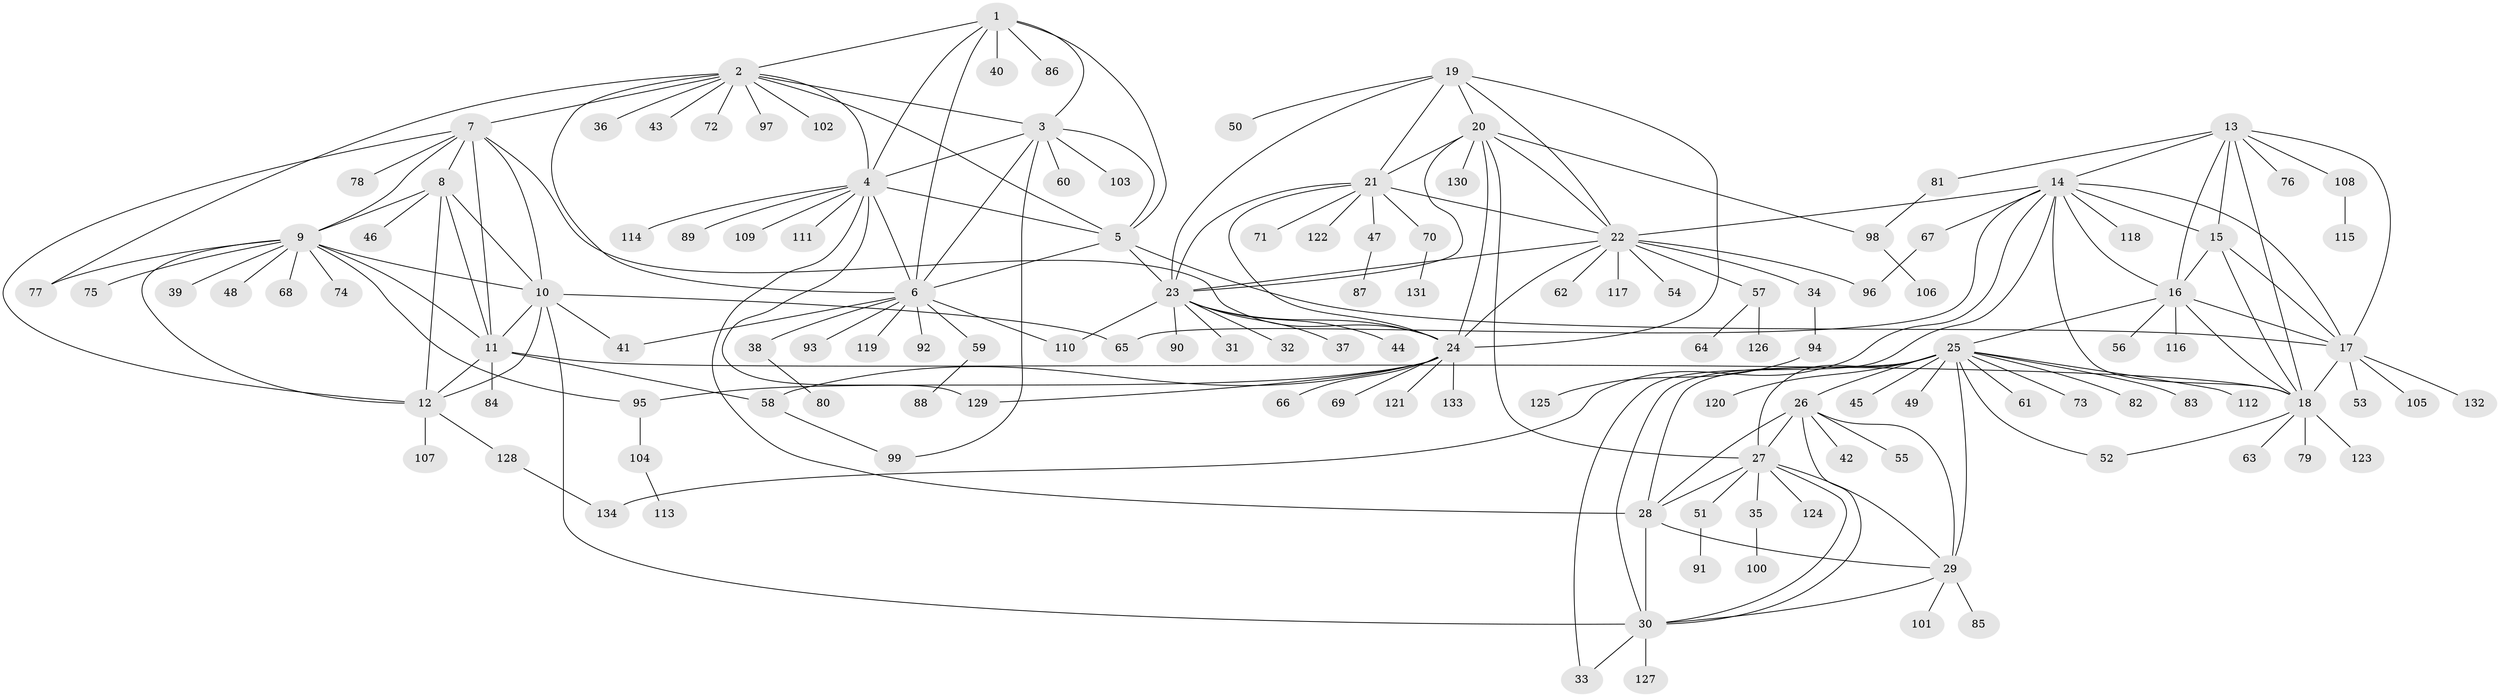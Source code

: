 // Generated by graph-tools (version 1.1) at 2025/16/03/09/25 04:16:07]
// undirected, 134 vertices, 202 edges
graph export_dot {
graph [start="1"]
  node [color=gray90,style=filled];
  1;
  2;
  3;
  4;
  5;
  6;
  7;
  8;
  9;
  10;
  11;
  12;
  13;
  14;
  15;
  16;
  17;
  18;
  19;
  20;
  21;
  22;
  23;
  24;
  25;
  26;
  27;
  28;
  29;
  30;
  31;
  32;
  33;
  34;
  35;
  36;
  37;
  38;
  39;
  40;
  41;
  42;
  43;
  44;
  45;
  46;
  47;
  48;
  49;
  50;
  51;
  52;
  53;
  54;
  55;
  56;
  57;
  58;
  59;
  60;
  61;
  62;
  63;
  64;
  65;
  66;
  67;
  68;
  69;
  70;
  71;
  72;
  73;
  74;
  75;
  76;
  77;
  78;
  79;
  80;
  81;
  82;
  83;
  84;
  85;
  86;
  87;
  88;
  89;
  90;
  91;
  92;
  93;
  94;
  95;
  96;
  97;
  98;
  99;
  100;
  101;
  102;
  103;
  104;
  105;
  106;
  107;
  108;
  109;
  110;
  111;
  112;
  113;
  114;
  115;
  116;
  117;
  118;
  119;
  120;
  121;
  122;
  123;
  124;
  125;
  126;
  127;
  128;
  129;
  130;
  131;
  132;
  133;
  134;
  1 -- 2;
  1 -- 3;
  1 -- 4;
  1 -- 5;
  1 -- 6;
  1 -- 40;
  1 -- 86;
  2 -- 3;
  2 -- 4;
  2 -- 5;
  2 -- 6;
  2 -- 7;
  2 -- 36;
  2 -- 43;
  2 -- 72;
  2 -- 77;
  2 -- 97;
  2 -- 102;
  3 -- 4;
  3 -- 5;
  3 -- 6;
  3 -- 60;
  3 -- 99;
  3 -- 103;
  4 -- 5;
  4 -- 6;
  4 -- 28;
  4 -- 89;
  4 -- 109;
  4 -- 111;
  4 -- 114;
  4 -- 129;
  5 -- 6;
  5 -- 17;
  5 -- 23;
  6 -- 38;
  6 -- 41;
  6 -- 59;
  6 -- 92;
  6 -- 93;
  6 -- 110;
  6 -- 119;
  7 -- 8;
  7 -- 9;
  7 -- 10;
  7 -- 11;
  7 -- 12;
  7 -- 24;
  7 -- 78;
  8 -- 9;
  8 -- 10;
  8 -- 11;
  8 -- 12;
  8 -- 46;
  9 -- 10;
  9 -- 11;
  9 -- 12;
  9 -- 39;
  9 -- 48;
  9 -- 68;
  9 -- 74;
  9 -- 75;
  9 -- 77;
  9 -- 95;
  10 -- 11;
  10 -- 12;
  10 -- 30;
  10 -- 41;
  10 -- 65;
  11 -- 12;
  11 -- 18;
  11 -- 58;
  11 -- 84;
  12 -- 107;
  12 -- 128;
  13 -- 14;
  13 -- 15;
  13 -- 16;
  13 -- 17;
  13 -- 18;
  13 -- 76;
  13 -- 81;
  13 -- 108;
  14 -- 15;
  14 -- 16;
  14 -- 17;
  14 -- 18;
  14 -- 22;
  14 -- 33;
  14 -- 65;
  14 -- 67;
  14 -- 118;
  14 -- 134;
  15 -- 16;
  15 -- 17;
  15 -- 18;
  16 -- 17;
  16 -- 18;
  16 -- 25;
  16 -- 56;
  16 -- 116;
  17 -- 18;
  17 -- 53;
  17 -- 105;
  17 -- 132;
  18 -- 52;
  18 -- 63;
  18 -- 79;
  18 -- 123;
  19 -- 20;
  19 -- 21;
  19 -- 22;
  19 -- 23;
  19 -- 24;
  19 -- 50;
  20 -- 21;
  20 -- 22;
  20 -- 23;
  20 -- 24;
  20 -- 27;
  20 -- 98;
  20 -- 130;
  21 -- 22;
  21 -- 23;
  21 -- 24;
  21 -- 47;
  21 -- 70;
  21 -- 71;
  21 -- 122;
  22 -- 23;
  22 -- 24;
  22 -- 34;
  22 -- 54;
  22 -- 57;
  22 -- 62;
  22 -- 96;
  22 -- 117;
  23 -- 24;
  23 -- 31;
  23 -- 32;
  23 -- 37;
  23 -- 44;
  23 -- 90;
  23 -- 110;
  24 -- 58;
  24 -- 66;
  24 -- 69;
  24 -- 95;
  24 -- 121;
  24 -- 129;
  24 -- 133;
  25 -- 26;
  25 -- 27;
  25 -- 28;
  25 -- 29;
  25 -- 30;
  25 -- 45;
  25 -- 49;
  25 -- 52;
  25 -- 61;
  25 -- 73;
  25 -- 82;
  25 -- 83;
  25 -- 112;
  25 -- 120;
  26 -- 27;
  26 -- 28;
  26 -- 29;
  26 -- 30;
  26 -- 42;
  26 -- 55;
  27 -- 28;
  27 -- 29;
  27 -- 30;
  27 -- 35;
  27 -- 51;
  27 -- 124;
  28 -- 29;
  28 -- 30;
  29 -- 30;
  29 -- 85;
  29 -- 101;
  30 -- 33;
  30 -- 127;
  34 -- 94;
  35 -- 100;
  38 -- 80;
  47 -- 87;
  51 -- 91;
  57 -- 64;
  57 -- 126;
  58 -- 99;
  59 -- 88;
  67 -- 96;
  70 -- 131;
  81 -- 98;
  94 -- 125;
  95 -- 104;
  98 -- 106;
  104 -- 113;
  108 -- 115;
  128 -- 134;
}

